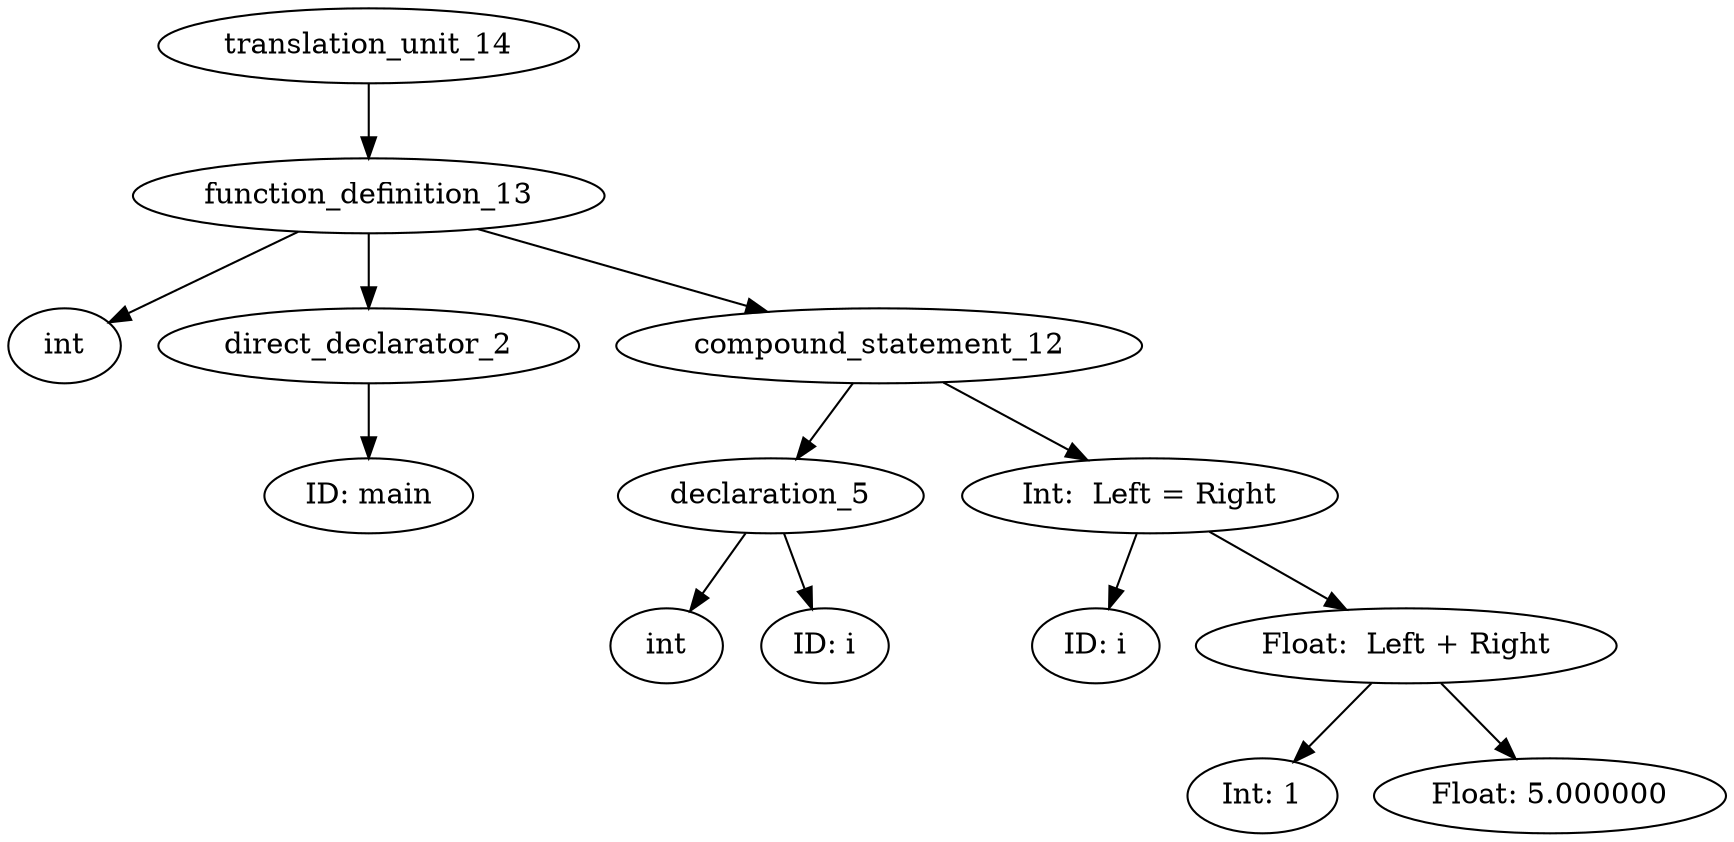 digraph AST {
	translation_unit_14 -> function_definition_13;
	function_definition_13 -> type_specifier_0;
	type_specifier_0 [label="int"]
	function_definition_13 -> direct_declarator_2;
	direct_declarator_2 -> identifier_1;
	identifier_1 [label="ID: main"]
	function_definition_13 -> compound_statement_12;
	compound_statement_12 -> declaration_5;
	declaration_5 -> type_specifier_3;
	type_specifier_3 [label="int"]
	declaration_5 -> identifier_4;
	identifier_4 [label="ID: i"]
	compound_statement_12 -> assignment_expression_11;
	assignment_expression_11 [label="Int:  Left = Right"]
	assignment_expression_11 -> identifier_6;
	identifier_6 [label="ID: i"]
	assignment_expression_11 -> unary_expression_9;
	unary_expression_9 [label="Float:  Left + Right"]
	unary_expression_9 -> constant_7;
	constant_7 [label="Int: 1"]
	unary_expression_9 -> constant_8;
	constant_8 [label="Float: 5.000000"]
}
